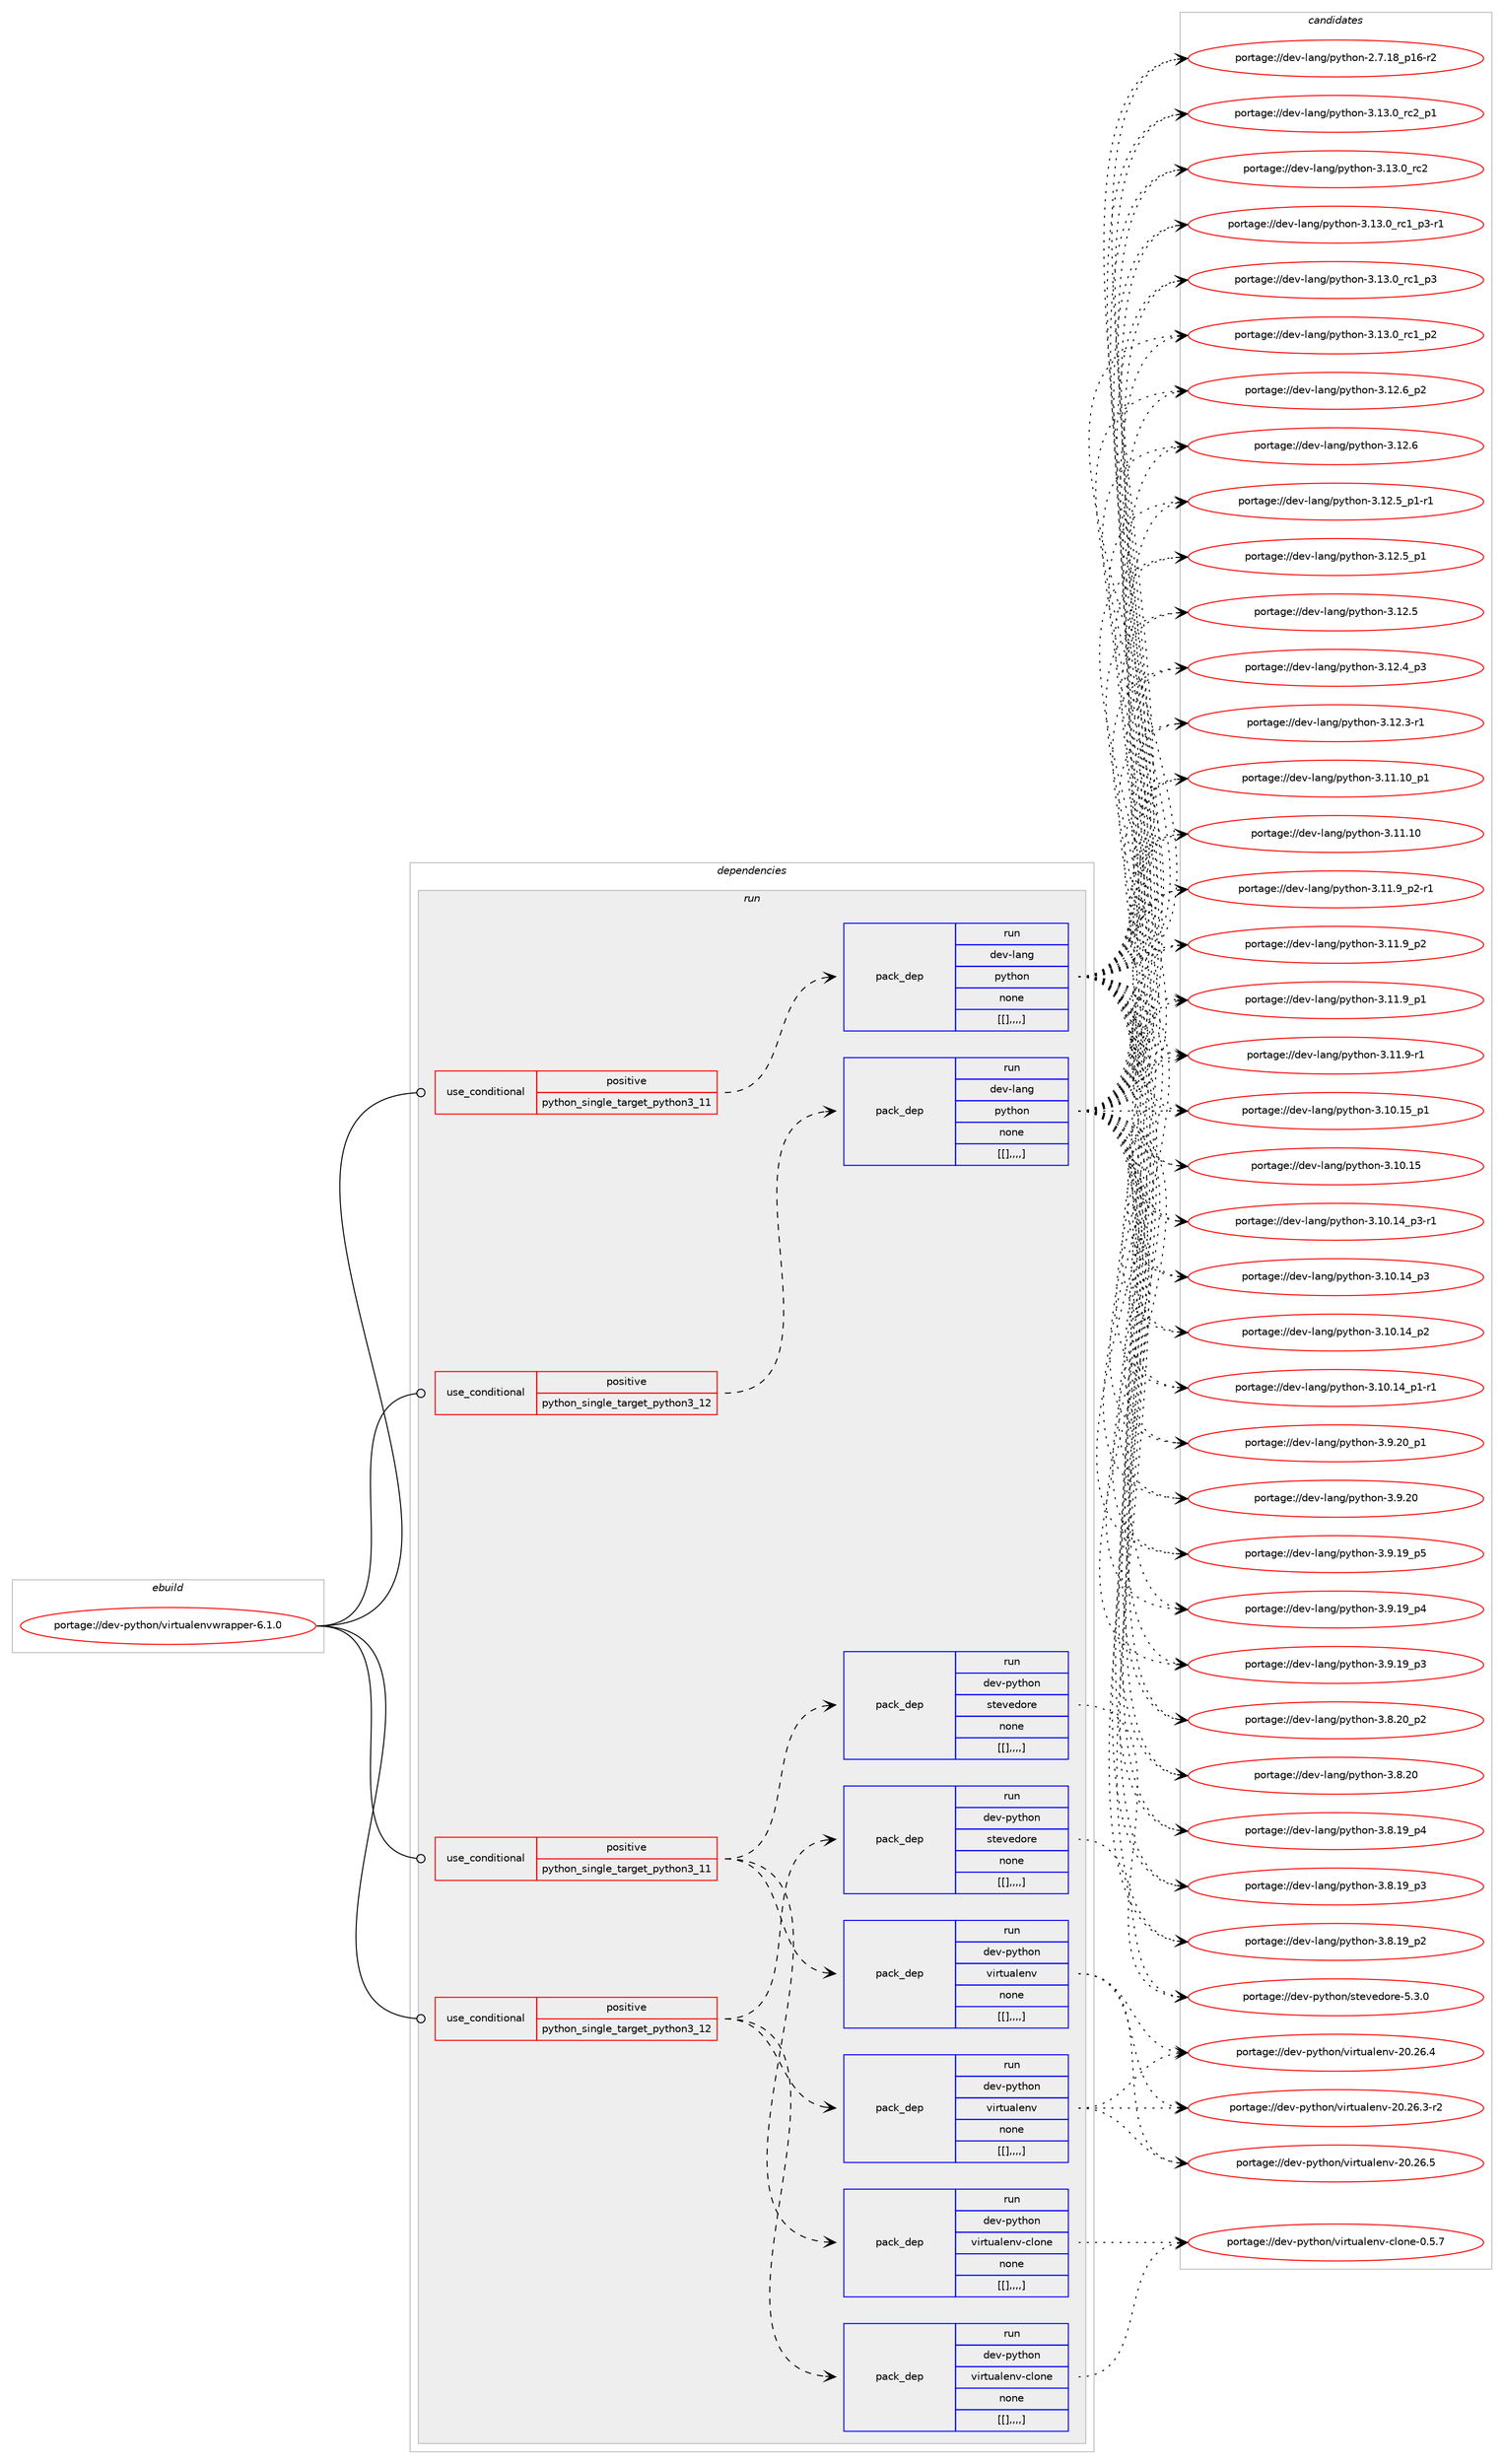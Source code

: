 digraph prolog {

# *************
# Graph options
# *************

newrank=true;
concentrate=true;
compound=true;
graph [rankdir=LR,fontname=Helvetica,fontsize=10,ranksep=1.5];#, ranksep=2.5, nodesep=0.2];
edge  [arrowhead=vee];
node  [fontname=Helvetica,fontsize=10];

# **********
# The ebuild
# **********

subgraph cluster_leftcol {
color=gray;
label=<<i>ebuild</i>>;
id [label="portage://dev-python/virtualenvwrapper-6.1.0", color=red, width=4, href="../dev-python/virtualenvwrapper-6.1.0.svg"];
}

# ****************
# The dependencies
# ****************

subgraph cluster_midcol {
color=gray;
label=<<i>dependencies</i>>;
subgraph cluster_compile {
fillcolor="#eeeeee";
style=filled;
label=<<i>compile</i>>;
}
subgraph cluster_compileandrun {
fillcolor="#eeeeee";
style=filled;
label=<<i>compile and run</i>>;
}
subgraph cluster_run {
fillcolor="#eeeeee";
style=filled;
label=<<i>run</i>>;
subgraph cond42813 {
dependency170504 [label=<<TABLE BORDER="0" CELLBORDER="1" CELLSPACING="0" CELLPADDING="4"><TR><TD ROWSPAN="3" CELLPADDING="10">use_conditional</TD></TR><TR><TD>positive</TD></TR><TR><TD>python_single_target_python3_11</TD></TR></TABLE>>, shape=none, color=red];
subgraph pack126428 {
dependency170505 [label=<<TABLE BORDER="0" CELLBORDER="1" CELLSPACING="0" CELLPADDING="4" WIDTH="220"><TR><TD ROWSPAN="6" CELLPADDING="30">pack_dep</TD></TR><TR><TD WIDTH="110">run</TD></TR><TR><TD>dev-lang</TD></TR><TR><TD>python</TD></TR><TR><TD>none</TD></TR><TR><TD>[[],,,,]</TD></TR></TABLE>>, shape=none, color=blue];
}
dependency170504:e -> dependency170505:w [weight=20,style="dashed",arrowhead="vee"];
}
id:e -> dependency170504:w [weight=20,style="solid",arrowhead="odot"];
subgraph cond42814 {
dependency170506 [label=<<TABLE BORDER="0" CELLBORDER="1" CELLSPACING="0" CELLPADDING="4"><TR><TD ROWSPAN="3" CELLPADDING="10">use_conditional</TD></TR><TR><TD>positive</TD></TR><TR><TD>python_single_target_python3_11</TD></TR></TABLE>>, shape=none, color=red];
subgraph pack126429 {
dependency170507 [label=<<TABLE BORDER="0" CELLBORDER="1" CELLSPACING="0" CELLPADDING="4" WIDTH="220"><TR><TD ROWSPAN="6" CELLPADDING="30">pack_dep</TD></TR><TR><TD WIDTH="110">run</TD></TR><TR><TD>dev-python</TD></TR><TR><TD>stevedore</TD></TR><TR><TD>none</TD></TR><TR><TD>[[],,,,]</TD></TR></TABLE>>, shape=none, color=blue];
}
dependency170506:e -> dependency170507:w [weight=20,style="dashed",arrowhead="vee"];
subgraph pack126430 {
dependency170508 [label=<<TABLE BORDER="0" CELLBORDER="1" CELLSPACING="0" CELLPADDING="4" WIDTH="220"><TR><TD ROWSPAN="6" CELLPADDING="30">pack_dep</TD></TR><TR><TD WIDTH="110">run</TD></TR><TR><TD>dev-python</TD></TR><TR><TD>virtualenv</TD></TR><TR><TD>none</TD></TR><TR><TD>[[],,,,]</TD></TR></TABLE>>, shape=none, color=blue];
}
dependency170506:e -> dependency170508:w [weight=20,style="dashed",arrowhead="vee"];
subgraph pack126431 {
dependency170509 [label=<<TABLE BORDER="0" CELLBORDER="1" CELLSPACING="0" CELLPADDING="4" WIDTH="220"><TR><TD ROWSPAN="6" CELLPADDING="30">pack_dep</TD></TR><TR><TD WIDTH="110">run</TD></TR><TR><TD>dev-python</TD></TR><TR><TD>virtualenv-clone</TD></TR><TR><TD>none</TD></TR><TR><TD>[[],,,,]</TD></TR></TABLE>>, shape=none, color=blue];
}
dependency170506:e -> dependency170509:w [weight=20,style="dashed",arrowhead="vee"];
}
id:e -> dependency170506:w [weight=20,style="solid",arrowhead="odot"];
subgraph cond42815 {
dependency170510 [label=<<TABLE BORDER="0" CELLBORDER="1" CELLSPACING="0" CELLPADDING="4"><TR><TD ROWSPAN="3" CELLPADDING="10">use_conditional</TD></TR><TR><TD>positive</TD></TR><TR><TD>python_single_target_python3_12</TD></TR></TABLE>>, shape=none, color=red];
subgraph pack126432 {
dependency170511 [label=<<TABLE BORDER="0" CELLBORDER="1" CELLSPACING="0" CELLPADDING="4" WIDTH="220"><TR><TD ROWSPAN="6" CELLPADDING="30">pack_dep</TD></TR><TR><TD WIDTH="110">run</TD></TR><TR><TD>dev-lang</TD></TR><TR><TD>python</TD></TR><TR><TD>none</TD></TR><TR><TD>[[],,,,]</TD></TR></TABLE>>, shape=none, color=blue];
}
dependency170510:e -> dependency170511:w [weight=20,style="dashed",arrowhead="vee"];
}
id:e -> dependency170510:w [weight=20,style="solid",arrowhead="odot"];
subgraph cond42816 {
dependency170512 [label=<<TABLE BORDER="0" CELLBORDER="1" CELLSPACING="0" CELLPADDING="4"><TR><TD ROWSPAN="3" CELLPADDING="10">use_conditional</TD></TR><TR><TD>positive</TD></TR><TR><TD>python_single_target_python3_12</TD></TR></TABLE>>, shape=none, color=red];
subgraph pack126433 {
dependency170513 [label=<<TABLE BORDER="0" CELLBORDER="1" CELLSPACING="0" CELLPADDING="4" WIDTH="220"><TR><TD ROWSPAN="6" CELLPADDING="30">pack_dep</TD></TR><TR><TD WIDTH="110">run</TD></TR><TR><TD>dev-python</TD></TR><TR><TD>stevedore</TD></TR><TR><TD>none</TD></TR><TR><TD>[[],,,,]</TD></TR></TABLE>>, shape=none, color=blue];
}
dependency170512:e -> dependency170513:w [weight=20,style="dashed",arrowhead="vee"];
subgraph pack126434 {
dependency170514 [label=<<TABLE BORDER="0" CELLBORDER="1" CELLSPACING="0" CELLPADDING="4" WIDTH="220"><TR><TD ROWSPAN="6" CELLPADDING="30">pack_dep</TD></TR><TR><TD WIDTH="110">run</TD></TR><TR><TD>dev-python</TD></TR><TR><TD>virtualenv</TD></TR><TR><TD>none</TD></TR><TR><TD>[[],,,,]</TD></TR></TABLE>>, shape=none, color=blue];
}
dependency170512:e -> dependency170514:w [weight=20,style="dashed",arrowhead="vee"];
subgraph pack126435 {
dependency170515 [label=<<TABLE BORDER="0" CELLBORDER="1" CELLSPACING="0" CELLPADDING="4" WIDTH="220"><TR><TD ROWSPAN="6" CELLPADDING="30">pack_dep</TD></TR><TR><TD WIDTH="110">run</TD></TR><TR><TD>dev-python</TD></TR><TR><TD>virtualenv-clone</TD></TR><TR><TD>none</TD></TR><TR><TD>[[],,,,]</TD></TR></TABLE>>, shape=none, color=blue];
}
dependency170512:e -> dependency170515:w [weight=20,style="dashed",arrowhead="vee"];
}
id:e -> dependency170512:w [weight=20,style="solid",arrowhead="odot"];
}
}

# **************
# The candidates
# **************

subgraph cluster_choices {
rank=same;
color=gray;
label=<<i>candidates</i>>;

subgraph choice126428 {
color=black;
nodesep=1;
choice100101118451089711010347112121116104111110455146495146489511499509511249 [label="portage://dev-lang/python-3.13.0_rc2_p1", color=red, width=4,href="../dev-lang/python-3.13.0_rc2_p1.svg"];
choice10010111845108971101034711212111610411111045514649514648951149950 [label="portage://dev-lang/python-3.13.0_rc2", color=red, width=4,href="../dev-lang/python-3.13.0_rc2.svg"];
choice1001011184510897110103471121211161041111104551464951464895114994995112514511449 [label="portage://dev-lang/python-3.13.0_rc1_p3-r1", color=red, width=4,href="../dev-lang/python-3.13.0_rc1_p3-r1.svg"];
choice100101118451089711010347112121116104111110455146495146489511499499511251 [label="portage://dev-lang/python-3.13.0_rc1_p3", color=red, width=4,href="../dev-lang/python-3.13.0_rc1_p3.svg"];
choice100101118451089711010347112121116104111110455146495146489511499499511250 [label="portage://dev-lang/python-3.13.0_rc1_p2", color=red, width=4,href="../dev-lang/python-3.13.0_rc1_p2.svg"];
choice100101118451089711010347112121116104111110455146495046549511250 [label="portage://dev-lang/python-3.12.6_p2", color=red, width=4,href="../dev-lang/python-3.12.6_p2.svg"];
choice10010111845108971101034711212111610411111045514649504654 [label="portage://dev-lang/python-3.12.6", color=red, width=4,href="../dev-lang/python-3.12.6.svg"];
choice1001011184510897110103471121211161041111104551464950465395112494511449 [label="portage://dev-lang/python-3.12.5_p1-r1", color=red, width=4,href="../dev-lang/python-3.12.5_p1-r1.svg"];
choice100101118451089711010347112121116104111110455146495046539511249 [label="portage://dev-lang/python-3.12.5_p1", color=red, width=4,href="../dev-lang/python-3.12.5_p1.svg"];
choice10010111845108971101034711212111610411111045514649504653 [label="portage://dev-lang/python-3.12.5", color=red, width=4,href="../dev-lang/python-3.12.5.svg"];
choice100101118451089711010347112121116104111110455146495046529511251 [label="portage://dev-lang/python-3.12.4_p3", color=red, width=4,href="../dev-lang/python-3.12.4_p3.svg"];
choice100101118451089711010347112121116104111110455146495046514511449 [label="portage://dev-lang/python-3.12.3-r1", color=red, width=4,href="../dev-lang/python-3.12.3-r1.svg"];
choice10010111845108971101034711212111610411111045514649494649489511249 [label="portage://dev-lang/python-3.11.10_p1", color=red, width=4,href="../dev-lang/python-3.11.10_p1.svg"];
choice1001011184510897110103471121211161041111104551464949464948 [label="portage://dev-lang/python-3.11.10", color=red, width=4,href="../dev-lang/python-3.11.10.svg"];
choice1001011184510897110103471121211161041111104551464949465795112504511449 [label="portage://dev-lang/python-3.11.9_p2-r1", color=red, width=4,href="../dev-lang/python-3.11.9_p2-r1.svg"];
choice100101118451089711010347112121116104111110455146494946579511250 [label="portage://dev-lang/python-3.11.9_p2", color=red, width=4,href="../dev-lang/python-3.11.9_p2.svg"];
choice100101118451089711010347112121116104111110455146494946579511249 [label="portage://dev-lang/python-3.11.9_p1", color=red, width=4,href="../dev-lang/python-3.11.9_p1.svg"];
choice100101118451089711010347112121116104111110455146494946574511449 [label="portage://dev-lang/python-3.11.9-r1", color=red, width=4,href="../dev-lang/python-3.11.9-r1.svg"];
choice10010111845108971101034711212111610411111045514649484649539511249 [label="portage://dev-lang/python-3.10.15_p1", color=red, width=4,href="../dev-lang/python-3.10.15_p1.svg"];
choice1001011184510897110103471121211161041111104551464948464953 [label="portage://dev-lang/python-3.10.15", color=red, width=4,href="../dev-lang/python-3.10.15.svg"];
choice100101118451089711010347112121116104111110455146494846495295112514511449 [label="portage://dev-lang/python-3.10.14_p3-r1", color=red, width=4,href="../dev-lang/python-3.10.14_p3-r1.svg"];
choice10010111845108971101034711212111610411111045514649484649529511251 [label="portage://dev-lang/python-3.10.14_p3", color=red, width=4,href="../dev-lang/python-3.10.14_p3.svg"];
choice10010111845108971101034711212111610411111045514649484649529511250 [label="portage://dev-lang/python-3.10.14_p2", color=red, width=4,href="../dev-lang/python-3.10.14_p2.svg"];
choice100101118451089711010347112121116104111110455146494846495295112494511449 [label="portage://dev-lang/python-3.10.14_p1-r1", color=red, width=4,href="../dev-lang/python-3.10.14_p1-r1.svg"];
choice100101118451089711010347112121116104111110455146574650489511249 [label="portage://dev-lang/python-3.9.20_p1", color=red, width=4,href="../dev-lang/python-3.9.20_p1.svg"];
choice10010111845108971101034711212111610411111045514657465048 [label="portage://dev-lang/python-3.9.20", color=red, width=4,href="../dev-lang/python-3.9.20.svg"];
choice100101118451089711010347112121116104111110455146574649579511253 [label="portage://dev-lang/python-3.9.19_p5", color=red, width=4,href="../dev-lang/python-3.9.19_p5.svg"];
choice100101118451089711010347112121116104111110455146574649579511252 [label="portage://dev-lang/python-3.9.19_p4", color=red, width=4,href="../dev-lang/python-3.9.19_p4.svg"];
choice100101118451089711010347112121116104111110455146574649579511251 [label="portage://dev-lang/python-3.9.19_p3", color=red, width=4,href="../dev-lang/python-3.9.19_p3.svg"];
choice100101118451089711010347112121116104111110455146564650489511250 [label="portage://dev-lang/python-3.8.20_p2", color=red, width=4,href="../dev-lang/python-3.8.20_p2.svg"];
choice10010111845108971101034711212111610411111045514656465048 [label="portage://dev-lang/python-3.8.20", color=red, width=4,href="../dev-lang/python-3.8.20.svg"];
choice100101118451089711010347112121116104111110455146564649579511252 [label="portage://dev-lang/python-3.8.19_p4", color=red, width=4,href="../dev-lang/python-3.8.19_p4.svg"];
choice100101118451089711010347112121116104111110455146564649579511251 [label="portage://dev-lang/python-3.8.19_p3", color=red, width=4,href="../dev-lang/python-3.8.19_p3.svg"];
choice100101118451089711010347112121116104111110455146564649579511250 [label="portage://dev-lang/python-3.8.19_p2", color=red, width=4,href="../dev-lang/python-3.8.19_p2.svg"];
choice100101118451089711010347112121116104111110455046554649569511249544511450 [label="portage://dev-lang/python-2.7.18_p16-r2", color=red, width=4,href="../dev-lang/python-2.7.18_p16-r2.svg"];
dependency170505:e -> choice100101118451089711010347112121116104111110455146495146489511499509511249:w [style=dotted,weight="100"];
dependency170505:e -> choice10010111845108971101034711212111610411111045514649514648951149950:w [style=dotted,weight="100"];
dependency170505:e -> choice1001011184510897110103471121211161041111104551464951464895114994995112514511449:w [style=dotted,weight="100"];
dependency170505:e -> choice100101118451089711010347112121116104111110455146495146489511499499511251:w [style=dotted,weight="100"];
dependency170505:e -> choice100101118451089711010347112121116104111110455146495146489511499499511250:w [style=dotted,weight="100"];
dependency170505:e -> choice100101118451089711010347112121116104111110455146495046549511250:w [style=dotted,weight="100"];
dependency170505:e -> choice10010111845108971101034711212111610411111045514649504654:w [style=dotted,weight="100"];
dependency170505:e -> choice1001011184510897110103471121211161041111104551464950465395112494511449:w [style=dotted,weight="100"];
dependency170505:e -> choice100101118451089711010347112121116104111110455146495046539511249:w [style=dotted,weight="100"];
dependency170505:e -> choice10010111845108971101034711212111610411111045514649504653:w [style=dotted,weight="100"];
dependency170505:e -> choice100101118451089711010347112121116104111110455146495046529511251:w [style=dotted,weight="100"];
dependency170505:e -> choice100101118451089711010347112121116104111110455146495046514511449:w [style=dotted,weight="100"];
dependency170505:e -> choice10010111845108971101034711212111610411111045514649494649489511249:w [style=dotted,weight="100"];
dependency170505:e -> choice1001011184510897110103471121211161041111104551464949464948:w [style=dotted,weight="100"];
dependency170505:e -> choice1001011184510897110103471121211161041111104551464949465795112504511449:w [style=dotted,weight="100"];
dependency170505:e -> choice100101118451089711010347112121116104111110455146494946579511250:w [style=dotted,weight="100"];
dependency170505:e -> choice100101118451089711010347112121116104111110455146494946579511249:w [style=dotted,weight="100"];
dependency170505:e -> choice100101118451089711010347112121116104111110455146494946574511449:w [style=dotted,weight="100"];
dependency170505:e -> choice10010111845108971101034711212111610411111045514649484649539511249:w [style=dotted,weight="100"];
dependency170505:e -> choice1001011184510897110103471121211161041111104551464948464953:w [style=dotted,weight="100"];
dependency170505:e -> choice100101118451089711010347112121116104111110455146494846495295112514511449:w [style=dotted,weight="100"];
dependency170505:e -> choice10010111845108971101034711212111610411111045514649484649529511251:w [style=dotted,weight="100"];
dependency170505:e -> choice10010111845108971101034711212111610411111045514649484649529511250:w [style=dotted,weight="100"];
dependency170505:e -> choice100101118451089711010347112121116104111110455146494846495295112494511449:w [style=dotted,weight="100"];
dependency170505:e -> choice100101118451089711010347112121116104111110455146574650489511249:w [style=dotted,weight="100"];
dependency170505:e -> choice10010111845108971101034711212111610411111045514657465048:w [style=dotted,weight="100"];
dependency170505:e -> choice100101118451089711010347112121116104111110455146574649579511253:w [style=dotted,weight="100"];
dependency170505:e -> choice100101118451089711010347112121116104111110455146574649579511252:w [style=dotted,weight="100"];
dependency170505:e -> choice100101118451089711010347112121116104111110455146574649579511251:w [style=dotted,weight="100"];
dependency170505:e -> choice100101118451089711010347112121116104111110455146564650489511250:w [style=dotted,weight="100"];
dependency170505:e -> choice10010111845108971101034711212111610411111045514656465048:w [style=dotted,weight="100"];
dependency170505:e -> choice100101118451089711010347112121116104111110455146564649579511252:w [style=dotted,weight="100"];
dependency170505:e -> choice100101118451089711010347112121116104111110455146564649579511251:w [style=dotted,weight="100"];
dependency170505:e -> choice100101118451089711010347112121116104111110455146564649579511250:w [style=dotted,weight="100"];
dependency170505:e -> choice100101118451089711010347112121116104111110455046554649569511249544511450:w [style=dotted,weight="100"];
}
subgraph choice126429 {
color=black;
nodesep=1;
choice1001011184511212111610411111047115116101118101100111114101455346514648 [label="portage://dev-python/stevedore-5.3.0", color=red, width=4,href="../dev-python/stevedore-5.3.0.svg"];
dependency170507:e -> choice1001011184511212111610411111047115116101118101100111114101455346514648:w [style=dotted,weight="100"];
}
subgraph choice126430 {
color=black;
nodesep=1;
choice1001011184511212111610411111047118105114116117971081011101184550484650544653 [label="portage://dev-python/virtualenv-20.26.5", color=red, width=4,href="../dev-python/virtualenv-20.26.5.svg"];
choice1001011184511212111610411111047118105114116117971081011101184550484650544652 [label="portage://dev-python/virtualenv-20.26.4", color=red, width=4,href="../dev-python/virtualenv-20.26.4.svg"];
choice10010111845112121116104111110471181051141161179710810111011845504846505446514511450 [label="portage://dev-python/virtualenv-20.26.3-r2", color=red, width=4,href="../dev-python/virtualenv-20.26.3-r2.svg"];
dependency170508:e -> choice1001011184511212111610411111047118105114116117971081011101184550484650544653:w [style=dotted,weight="100"];
dependency170508:e -> choice1001011184511212111610411111047118105114116117971081011101184550484650544652:w [style=dotted,weight="100"];
dependency170508:e -> choice10010111845112121116104111110471181051141161179710810111011845504846505446514511450:w [style=dotted,weight="100"];
}
subgraph choice126431 {
color=black;
nodesep=1;
choice1001011184511212111610411111047118105114116117971081011101184599108111110101454846534655 [label="portage://dev-python/virtualenv-clone-0.5.7", color=red, width=4,href="../dev-python/virtualenv-clone-0.5.7.svg"];
dependency170509:e -> choice1001011184511212111610411111047118105114116117971081011101184599108111110101454846534655:w [style=dotted,weight="100"];
}
subgraph choice126432 {
color=black;
nodesep=1;
choice100101118451089711010347112121116104111110455146495146489511499509511249 [label="portage://dev-lang/python-3.13.0_rc2_p1", color=red, width=4,href="../dev-lang/python-3.13.0_rc2_p1.svg"];
choice10010111845108971101034711212111610411111045514649514648951149950 [label="portage://dev-lang/python-3.13.0_rc2", color=red, width=4,href="../dev-lang/python-3.13.0_rc2.svg"];
choice1001011184510897110103471121211161041111104551464951464895114994995112514511449 [label="portage://dev-lang/python-3.13.0_rc1_p3-r1", color=red, width=4,href="../dev-lang/python-3.13.0_rc1_p3-r1.svg"];
choice100101118451089711010347112121116104111110455146495146489511499499511251 [label="portage://dev-lang/python-3.13.0_rc1_p3", color=red, width=4,href="../dev-lang/python-3.13.0_rc1_p3.svg"];
choice100101118451089711010347112121116104111110455146495146489511499499511250 [label="portage://dev-lang/python-3.13.0_rc1_p2", color=red, width=4,href="../dev-lang/python-3.13.0_rc1_p2.svg"];
choice100101118451089711010347112121116104111110455146495046549511250 [label="portage://dev-lang/python-3.12.6_p2", color=red, width=4,href="../dev-lang/python-3.12.6_p2.svg"];
choice10010111845108971101034711212111610411111045514649504654 [label="portage://dev-lang/python-3.12.6", color=red, width=4,href="../dev-lang/python-3.12.6.svg"];
choice1001011184510897110103471121211161041111104551464950465395112494511449 [label="portage://dev-lang/python-3.12.5_p1-r1", color=red, width=4,href="../dev-lang/python-3.12.5_p1-r1.svg"];
choice100101118451089711010347112121116104111110455146495046539511249 [label="portage://dev-lang/python-3.12.5_p1", color=red, width=4,href="../dev-lang/python-3.12.5_p1.svg"];
choice10010111845108971101034711212111610411111045514649504653 [label="portage://dev-lang/python-3.12.5", color=red, width=4,href="../dev-lang/python-3.12.5.svg"];
choice100101118451089711010347112121116104111110455146495046529511251 [label="portage://dev-lang/python-3.12.4_p3", color=red, width=4,href="../dev-lang/python-3.12.4_p3.svg"];
choice100101118451089711010347112121116104111110455146495046514511449 [label="portage://dev-lang/python-3.12.3-r1", color=red, width=4,href="../dev-lang/python-3.12.3-r1.svg"];
choice10010111845108971101034711212111610411111045514649494649489511249 [label="portage://dev-lang/python-3.11.10_p1", color=red, width=4,href="../dev-lang/python-3.11.10_p1.svg"];
choice1001011184510897110103471121211161041111104551464949464948 [label="portage://dev-lang/python-3.11.10", color=red, width=4,href="../dev-lang/python-3.11.10.svg"];
choice1001011184510897110103471121211161041111104551464949465795112504511449 [label="portage://dev-lang/python-3.11.9_p2-r1", color=red, width=4,href="../dev-lang/python-3.11.9_p2-r1.svg"];
choice100101118451089711010347112121116104111110455146494946579511250 [label="portage://dev-lang/python-3.11.9_p2", color=red, width=4,href="../dev-lang/python-3.11.9_p2.svg"];
choice100101118451089711010347112121116104111110455146494946579511249 [label="portage://dev-lang/python-3.11.9_p1", color=red, width=4,href="../dev-lang/python-3.11.9_p1.svg"];
choice100101118451089711010347112121116104111110455146494946574511449 [label="portage://dev-lang/python-3.11.9-r1", color=red, width=4,href="../dev-lang/python-3.11.9-r1.svg"];
choice10010111845108971101034711212111610411111045514649484649539511249 [label="portage://dev-lang/python-3.10.15_p1", color=red, width=4,href="../dev-lang/python-3.10.15_p1.svg"];
choice1001011184510897110103471121211161041111104551464948464953 [label="portage://dev-lang/python-3.10.15", color=red, width=4,href="../dev-lang/python-3.10.15.svg"];
choice100101118451089711010347112121116104111110455146494846495295112514511449 [label="portage://dev-lang/python-3.10.14_p3-r1", color=red, width=4,href="../dev-lang/python-3.10.14_p3-r1.svg"];
choice10010111845108971101034711212111610411111045514649484649529511251 [label="portage://dev-lang/python-3.10.14_p3", color=red, width=4,href="../dev-lang/python-3.10.14_p3.svg"];
choice10010111845108971101034711212111610411111045514649484649529511250 [label="portage://dev-lang/python-3.10.14_p2", color=red, width=4,href="../dev-lang/python-3.10.14_p2.svg"];
choice100101118451089711010347112121116104111110455146494846495295112494511449 [label="portage://dev-lang/python-3.10.14_p1-r1", color=red, width=4,href="../dev-lang/python-3.10.14_p1-r1.svg"];
choice100101118451089711010347112121116104111110455146574650489511249 [label="portage://dev-lang/python-3.9.20_p1", color=red, width=4,href="../dev-lang/python-3.9.20_p1.svg"];
choice10010111845108971101034711212111610411111045514657465048 [label="portage://dev-lang/python-3.9.20", color=red, width=4,href="../dev-lang/python-3.9.20.svg"];
choice100101118451089711010347112121116104111110455146574649579511253 [label="portage://dev-lang/python-3.9.19_p5", color=red, width=4,href="../dev-lang/python-3.9.19_p5.svg"];
choice100101118451089711010347112121116104111110455146574649579511252 [label="portage://dev-lang/python-3.9.19_p4", color=red, width=4,href="../dev-lang/python-3.9.19_p4.svg"];
choice100101118451089711010347112121116104111110455146574649579511251 [label="portage://dev-lang/python-3.9.19_p3", color=red, width=4,href="../dev-lang/python-3.9.19_p3.svg"];
choice100101118451089711010347112121116104111110455146564650489511250 [label="portage://dev-lang/python-3.8.20_p2", color=red, width=4,href="../dev-lang/python-3.8.20_p2.svg"];
choice10010111845108971101034711212111610411111045514656465048 [label="portage://dev-lang/python-3.8.20", color=red, width=4,href="../dev-lang/python-3.8.20.svg"];
choice100101118451089711010347112121116104111110455146564649579511252 [label="portage://dev-lang/python-3.8.19_p4", color=red, width=4,href="../dev-lang/python-3.8.19_p4.svg"];
choice100101118451089711010347112121116104111110455146564649579511251 [label="portage://dev-lang/python-3.8.19_p3", color=red, width=4,href="../dev-lang/python-3.8.19_p3.svg"];
choice100101118451089711010347112121116104111110455146564649579511250 [label="portage://dev-lang/python-3.8.19_p2", color=red, width=4,href="../dev-lang/python-3.8.19_p2.svg"];
choice100101118451089711010347112121116104111110455046554649569511249544511450 [label="portage://dev-lang/python-2.7.18_p16-r2", color=red, width=4,href="../dev-lang/python-2.7.18_p16-r2.svg"];
dependency170511:e -> choice100101118451089711010347112121116104111110455146495146489511499509511249:w [style=dotted,weight="100"];
dependency170511:e -> choice10010111845108971101034711212111610411111045514649514648951149950:w [style=dotted,weight="100"];
dependency170511:e -> choice1001011184510897110103471121211161041111104551464951464895114994995112514511449:w [style=dotted,weight="100"];
dependency170511:e -> choice100101118451089711010347112121116104111110455146495146489511499499511251:w [style=dotted,weight="100"];
dependency170511:e -> choice100101118451089711010347112121116104111110455146495146489511499499511250:w [style=dotted,weight="100"];
dependency170511:e -> choice100101118451089711010347112121116104111110455146495046549511250:w [style=dotted,weight="100"];
dependency170511:e -> choice10010111845108971101034711212111610411111045514649504654:w [style=dotted,weight="100"];
dependency170511:e -> choice1001011184510897110103471121211161041111104551464950465395112494511449:w [style=dotted,weight="100"];
dependency170511:e -> choice100101118451089711010347112121116104111110455146495046539511249:w [style=dotted,weight="100"];
dependency170511:e -> choice10010111845108971101034711212111610411111045514649504653:w [style=dotted,weight="100"];
dependency170511:e -> choice100101118451089711010347112121116104111110455146495046529511251:w [style=dotted,weight="100"];
dependency170511:e -> choice100101118451089711010347112121116104111110455146495046514511449:w [style=dotted,weight="100"];
dependency170511:e -> choice10010111845108971101034711212111610411111045514649494649489511249:w [style=dotted,weight="100"];
dependency170511:e -> choice1001011184510897110103471121211161041111104551464949464948:w [style=dotted,weight="100"];
dependency170511:e -> choice1001011184510897110103471121211161041111104551464949465795112504511449:w [style=dotted,weight="100"];
dependency170511:e -> choice100101118451089711010347112121116104111110455146494946579511250:w [style=dotted,weight="100"];
dependency170511:e -> choice100101118451089711010347112121116104111110455146494946579511249:w [style=dotted,weight="100"];
dependency170511:e -> choice100101118451089711010347112121116104111110455146494946574511449:w [style=dotted,weight="100"];
dependency170511:e -> choice10010111845108971101034711212111610411111045514649484649539511249:w [style=dotted,weight="100"];
dependency170511:e -> choice1001011184510897110103471121211161041111104551464948464953:w [style=dotted,weight="100"];
dependency170511:e -> choice100101118451089711010347112121116104111110455146494846495295112514511449:w [style=dotted,weight="100"];
dependency170511:e -> choice10010111845108971101034711212111610411111045514649484649529511251:w [style=dotted,weight="100"];
dependency170511:e -> choice10010111845108971101034711212111610411111045514649484649529511250:w [style=dotted,weight="100"];
dependency170511:e -> choice100101118451089711010347112121116104111110455146494846495295112494511449:w [style=dotted,weight="100"];
dependency170511:e -> choice100101118451089711010347112121116104111110455146574650489511249:w [style=dotted,weight="100"];
dependency170511:e -> choice10010111845108971101034711212111610411111045514657465048:w [style=dotted,weight="100"];
dependency170511:e -> choice100101118451089711010347112121116104111110455146574649579511253:w [style=dotted,weight="100"];
dependency170511:e -> choice100101118451089711010347112121116104111110455146574649579511252:w [style=dotted,weight="100"];
dependency170511:e -> choice100101118451089711010347112121116104111110455146574649579511251:w [style=dotted,weight="100"];
dependency170511:e -> choice100101118451089711010347112121116104111110455146564650489511250:w [style=dotted,weight="100"];
dependency170511:e -> choice10010111845108971101034711212111610411111045514656465048:w [style=dotted,weight="100"];
dependency170511:e -> choice100101118451089711010347112121116104111110455146564649579511252:w [style=dotted,weight="100"];
dependency170511:e -> choice100101118451089711010347112121116104111110455146564649579511251:w [style=dotted,weight="100"];
dependency170511:e -> choice100101118451089711010347112121116104111110455146564649579511250:w [style=dotted,weight="100"];
dependency170511:e -> choice100101118451089711010347112121116104111110455046554649569511249544511450:w [style=dotted,weight="100"];
}
subgraph choice126433 {
color=black;
nodesep=1;
choice1001011184511212111610411111047115116101118101100111114101455346514648 [label="portage://dev-python/stevedore-5.3.0", color=red, width=4,href="../dev-python/stevedore-5.3.0.svg"];
dependency170513:e -> choice1001011184511212111610411111047115116101118101100111114101455346514648:w [style=dotted,weight="100"];
}
subgraph choice126434 {
color=black;
nodesep=1;
choice1001011184511212111610411111047118105114116117971081011101184550484650544653 [label="portage://dev-python/virtualenv-20.26.5", color=red, width=4,href="../dev-python/virtualenv-20.26.5.svg"];
choice1001011184511212111610411111047118105114116117971081011101184550484650544652 [label="portage://dev-python/virtualenv-20.26.4", color=red, width=4,href="../dev-python/virtualenv-20.26.4.svg"];
choice10010111845112121116104111110471181051141161179710810111011845504846505446514511450 [label="portage://dev-python/virtualenv-20.26.3-r2", color=red, width=4,href="../dev-python/virtualenv-20.26.3-r2.svg"];
dependency170514:e -> choice1001011184511212111610411111047118105114116117971081011101184550484650544653:w [style=dotted,weight="100"];
dependency170514:e -> choice1001011184511212111610411111047118105114116117971081011101184550484650544652:w [style=dotted,weight="100"];
dependency170514:e -> choice10010111845112121116104111110471181051141161179710810111011845504846505446514511450:w [style=dotted,weight="100"];
}
subgraph choice126435 {
color=black;
nodesep=1;
choice1001011184511212111610411111047118105114116117971081011101184599108111110101454846534655 [label="portage://dev-python/virtualenv-clone-0.5.7", color=red, width=4,href="../dev-python/virtualenv-clone-0.5.7.svg"];
dependency170515:e -> choice1001011184511212111610411111047118105114116117971081011101184599108111110101454846534655:w [style=dotted,weight="100"];
}
}

}
